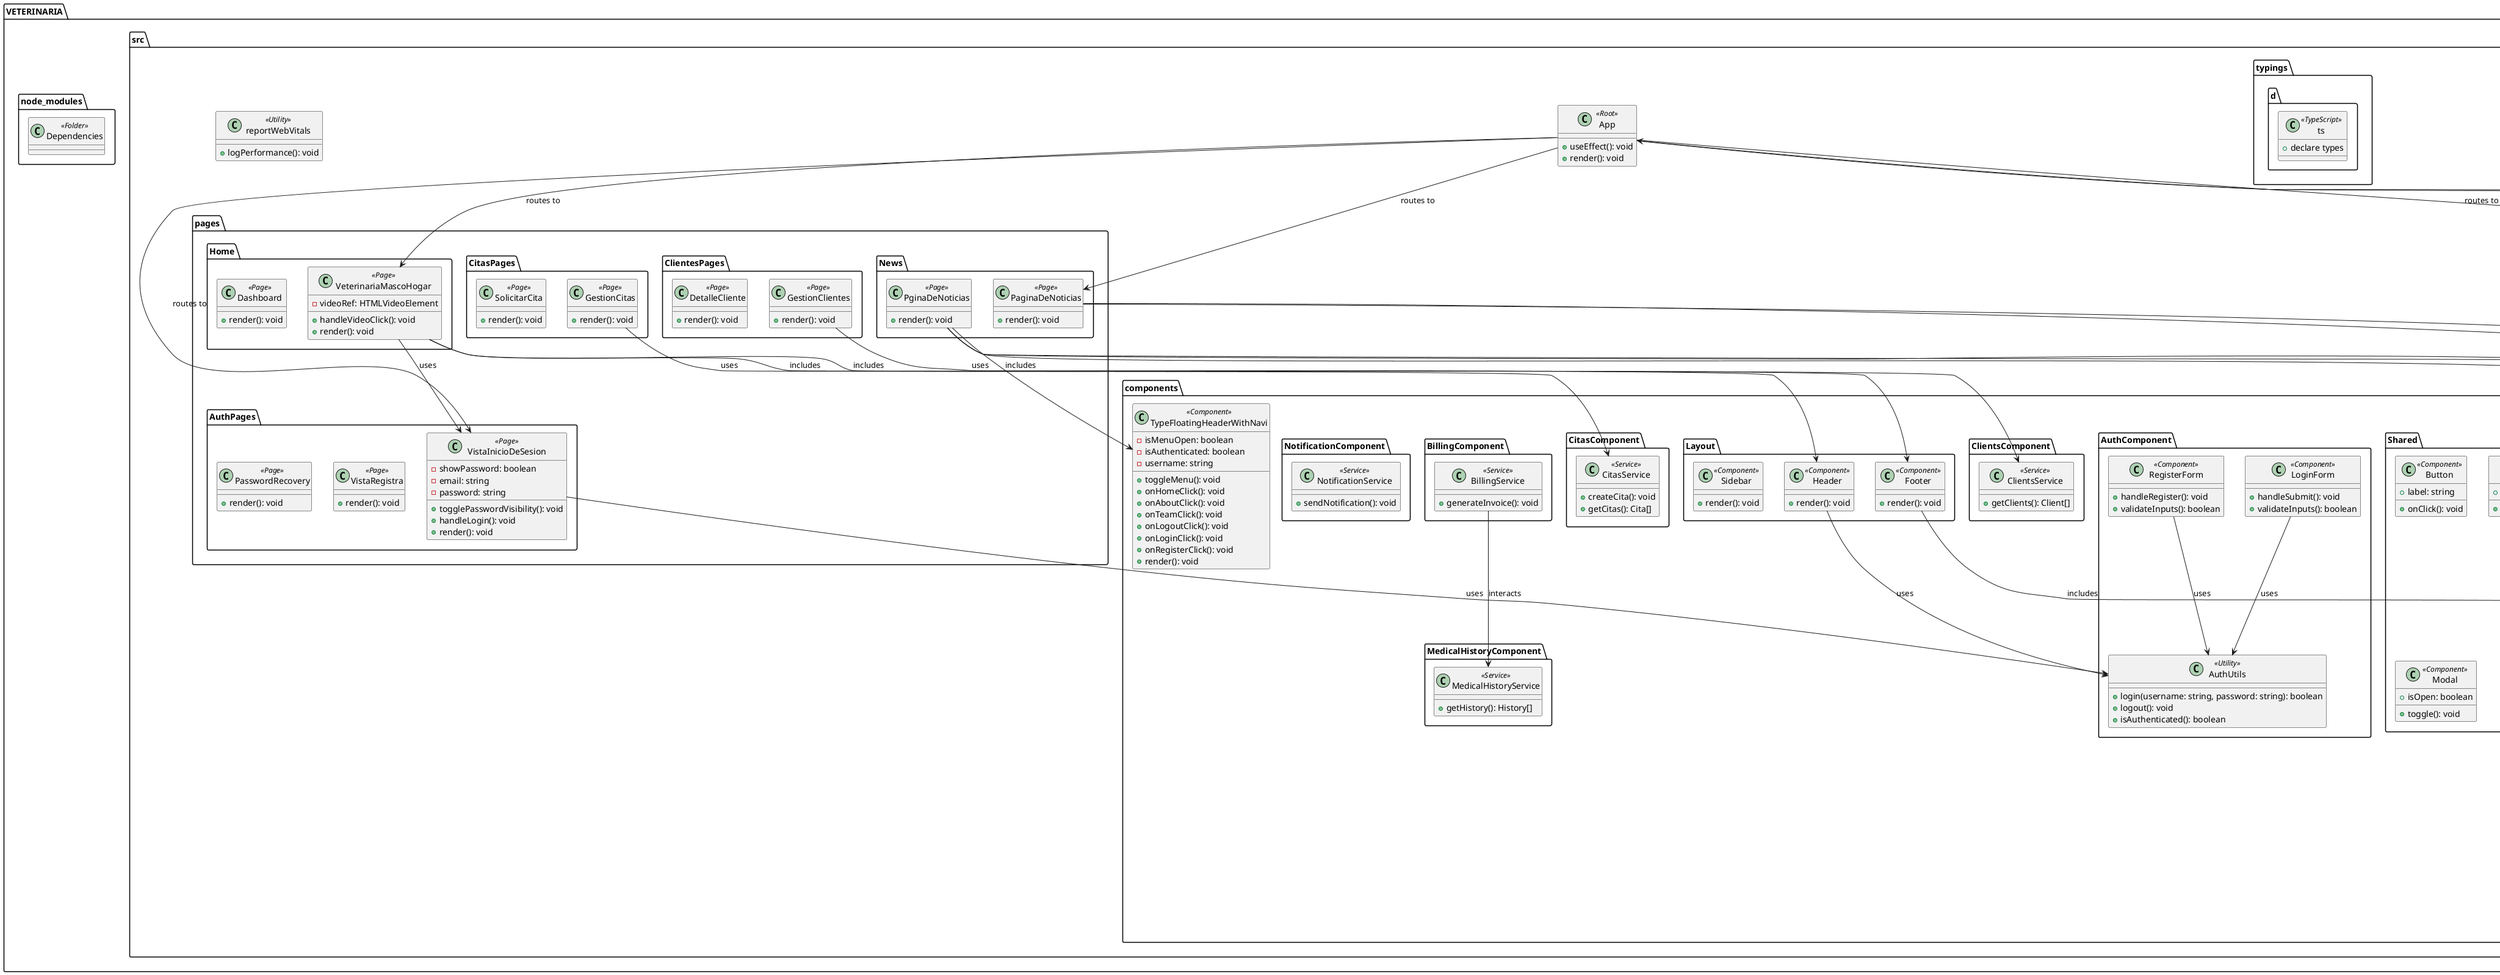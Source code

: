 @startuml
package "VETERINARIA" {
    package "dist" {
        class "index-BuEkPU3T.css" <<CSS>>
        class "index-Sl8nKEEL.js" <<JavaScript>>
        class "images environment" <<Folder>>
    }

    package "img" {
        class "Recursos gráficos" <<Folder>>
    }

    package "public" {
        class "index.html" <<HTML>>
        class "images" <<Folder>>
    }

    package "src" {
        package "components" {
            package "AuthComponent" {
                class "LoginForm" <<Component>> {
                    +handleSubmit(): void
                    +validateInputs(): boolean
                }
                class "RegisterForm" <<Component>> {
                    +handleRegister(): void
                    +validateInputs(): boolean
                }
                class "AuthUtils" <<Utility>> {
                    +login(username: string, password: string): boolean
                    +logout(): void
                    +isAuthenticated(): boolean
                }
            }
            package "Shared" {
                class "Button" <<Component>> {
                    +label: string
                    +onClick(): void
                }
                class "InputField" <<Component>> {
                    +value: string
                    +onChange(value: string): void
                }
                class "Modal" <<Component>> {
                    +isOpen: boolean
                    +toggle(): void
                }
            }
            package "Layout" {
                class "Header" <<Component>> {
                    +render(): void
                }
                class "Footer" <<Component>> {
                    +render(): void
                }
                class "Sidebar" <<Component>> {
                    +render(): void
                }
            }
            package "News" {
                class "Article" <<Component>> {
                    +className: string
                    +title: string
                    +subtitle: string
                    +articleFlex: CSSProperties["flex"]
                    +articleAlignSelf: CSSProperties["alignSelf"]
                    +imageContainerBackgroundImage: CSSProperties["backgroundImage"]
                    +render(): void
                }
                class "Contents" <<Component>> {
                    +articles: Article[]
                }
                class "MainHeader" <<Component>> {
                    +title: string
                }
                class "Reviews" <<Component>> {
                    -comment: string
                    -isAuthenticated: boolean
                    -username: string
                    -commentsList: { user: string; text: string }[]
                    +handleCommentChange(event: React.ChangeEvent<HTMLTextAreaElement>): void
                    +handleCommentSubmit(): void
                    +render(): void
                }
                class "Row" <<Component>> {
                    +render(): void
                }
                class "TypeStackedSimpleFooter" <<Component>> {
                    +render(): void
                }
            }
            package "CitasComponent" {
                class "CitasService" <<Service>> {
                    +createCita(): void
                    +getCitas(): Cita[]
                }
            }
            package "ClientsComponent" {
                class "ClientsService" <<Service>> {
                    +getClients(): Client[]
                }
            }
            package "BillingComponent" {
                class "BillingService" <<Service>> {
                    +generateInvoice(): void
                }
            }
            package "MedicalHistoryComponent" {
                class "MedicalHistoryService" <<Service>> {
                    +getHistory(): History[]
                }
            }
            package "NotificationComponent" {
                class "NotificationService" <<Service>> {
                    +sendNotification(): void
                }
            }
            class "TypeFloatingHeaderWithNavi" <<Component>> {
                -isMenuOpen: boolean
                -isAuthenticated: boolean
                -username: string
                +toggleMenu(): void
                +onHomeClick(): void
                +onAboutClick(): void
                +onTeamClick(): void
                +onLogoutClick(): void
                +onLoginClick(): void
                +onRegisterClick(): void
                +render(): void
            }
        }

        package "pages" {
            package "AuthPages" {
                class "VistaInicioDeSesion" <<Page>> {
                    -showPassword: boolean
                    -email: string
                    -password: string
                    +togglePasswordVisibility(): void
                    +handleLogin(): void
                    +render(): void
                }
                class "VistaRegistra" <<Page>> {
                    +render(): void
                }
                class "PasswordRecovery" <<Page>> {
                    +render(): void
                }
            }
            package "Home" {
                class "VeterinariaMascoHogar" <<Page>> {
                    -videoRef: HTMLVideoElement
                    +handleVideoClick(): void
                    +render(): void
                }
                class "Dashboard" <<Page>> {
                    +render(): void
                }
            }
            package "CitasPages" {
                class "GestionCitas" <<Page>> {
                    +render(): void
                }
                class "SolicitarCita" <<Page>> {
                    +render(): void
                }
            }
            package "ClientesPages" {
                class "GestionClientes" <<Page>> {
                    +render(): void
                }
                class "DetalleCliente" <<Page>> {
                    +render(): void
                }
            }
            package "News" {
                class "PaginaDeNoticias" <<Page>> {
                    +render(): void
                }
                class "PginaDeNoticias" <<Page>> {
                    +render(): void
                }
            }
        }

        package "styles" {
            class "global.css" <<CSS>>
            class "variables.css" <<CSS>>
            class "mixins.css" <<CSS>>
        }

        class "App" <<Root>> {
            +useEffect(): void
            +render(): void
        }
        class "index.tsx" <<EntryPoint>> {
            +createRoot(container: HTMLElement): void
            +render(): void
        }
        class "reportWebVitals" <<Utility>> {
            +logPerformance(): void
        }
        class "typings.d.ts" <<TypeScript>> {
            +declare types
        }
    }

    package "node_modules" {
        class "Dependencies" <<Folder>>
    }
}

"LoginForm" --> "AuthUtils" : uses
"RegisterForm" --> "AuthUtils" : uses
"Header" --> "AuthUtils" : uses
"Footer" --> "TypeStackedSimpleFooter" : includes
"VeterinariaMascoHogar" --> "Header" : includes
"VeterinariaMascoHogar" --> "Footer" : includes
"VeterinariaMascoHogar" --> "VistaInicioDeSesion" : uses
"VistaInicioDeSesion" --> "AuthUtils" : uses
"App" --> "VeterinariaMascoHogar" : routes to
"App" --> "PaginaDeNoticias" : routes to
"App" --> "VistaInicioDeSesion" : routes to
"App" --> "VistaDeEntornoDeSesionUsu" : routes to
"index.tsx" --> "App" : renders
"PginaDeNoticias" --> "TypeFloatingHeaderWithNavi" : includes
"PginaDeNoticias" --> "Contents" : includes
"PginaDeNoticias" --> "Reviews" : includes
"PginaDeNoticias" --> "TypeStackedSimpleFooter" : includes
"Reviews" --> "Row" : includes
"Contents" --> "Article" : includes
"GestionCitas" --> "CitasService" : uses
"GestionClientes" --> "ClientsService" : uses
"BillingService" --> "MedicalHistoryService" : interacts
"PaginaDeNoticias" --> "Reviews" : includes
"PaginaDeNoticias" --> "MainHeader" : includes
"App" --> "index.tsx" : entry point
@enduml
